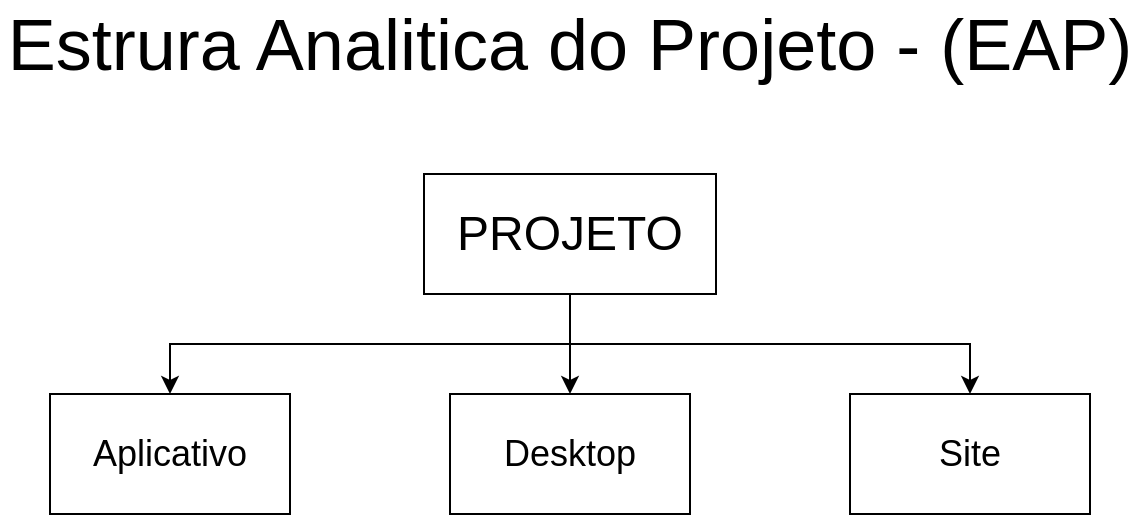 <mxfile version="24.7.14">
  <diagram name="Página-1" id="abJAQa0zbJsf09PqhtKi">
    <mxGraphModel dx="1290" dy="557" grid="1" gridSize="10" guides="1" tooltips="1" connect="1" arrows="1" fold="1" page="1" pageScale="1" pageWidth="827" pageHeight="1169" math="0" shadow="0">
      <root>
        <mxCell id="0" />
        <mxCell id="1" parent="0" />
        <mxCell id="xKaJrzAjjyIe3hL2cJAd-5" style="edgeStyle=orthogonalEdgeStyle;rounded=0;orthogonalLoop=1;jettySize=auto;html=1;exitX=0.5;exitY=1;exitDx=0;exitDy=0;entryX=0.5;entryY=0;entryDx=0;entryDy=0;" edge="1" parent="1" source="xKaJrzAjjyIe3hL2cJAd-1" target="xKaJrzAjjyIe3hL2cJAd-2">
          <mxGeometry relative="1" as="geometry" />
        </mxCell>
        <mxCell id="xKaJrzAjjyIe3hL2cJAd-6" style="edgeStyle=orthogonalEdgeStyle;rounded=0;orthogonalLoop=1;jettySize=auto;html=1;exitX=0.5;exitY=1;exitDx=0;exitDy=0;entryX=0.5;entryY=0;entryDx=0;entryDy=0;" edge="1" parent="1" source="xKaJrzAjjyIe3hL2cJAd-1" target="xKaJrzAjjyIe3hL2cJAd-3">
          <mxGeometry relative="1" as="geometry" />
        </mxCell>
        <mxCell id="xKaJrzAjjyIe3hL2cJAd-7" style="edgeStyle=orthogonalEdgeStyle;rounded=0;orthogonalLoop=1;jettySize=auto;html=1;exitX=0.5;exitY=1;exitDx=0;exitDy=0;entryX=0.5;entryY=0;entryDx=0;entryDy=0;" edge="1" parent="1" source="xKaJrzAjjyIe3hL2cJAd-1" target="xKaJrzAjjyIe3hL2cJAd-4">
          <mxGeometry relative="1" as="geometry" />
        </mxCell>
        <mxCell id="xKaJrzAjjyIe3hL2cJAd-1" value="&lt;font style=&quot;font-size: 24px;&quot;&gt;PROJETO&lt;/font&gt;" style="rounded=0;whiteSpace=wrap;html=1;" vertex="1" parent="1">
          <mxGeometry x="349" y="130" width="146" height="60" as="geometry" />
        </mxCell>
        <mxCell id="xKaJrzAjjyIe3hL2cJAd-2" value="&lt;font style=&quot;font-size: 18px;&quot;&gt;Aplicativo&lt;/font&gt;" style="rounded=0;whiteSpace=wrap;html=1;" vertex="1" parent="1">
          <mxGeometry x="162" y="240" width="120" height="60" as="geometry" />
        </mxCell>
        <mxCell id="xKaJrzAjjyIe3hL2cJAd-3" value="&lt;font style=&quot;font-size: 18px;&quot;&gt;Desktop&lt;/font&gt;" style="rounded=0;whiteSpace=wrap;html=1;" vertex="1" parent="1">
          <mxGeometry x="362" y="240" width="120" height="60" as="geometry" />
        </mxCell>
        <mxCell id="xKaJrzAjjyIe3hL2cJAd-4" value="&lt;span style=&quot;font-size: 18px;&quot;&gt;Site&lt;/span&gt;" style="rounded=0;whiteSpace=wrap;html=1;" vertex="1" parent="1">
          <mxGeometry x="562" y="240" width="120" height="60" as="geometry" />
        </mxCell>
        <mxCell id="xKaJrzAjjyIe3hL2cJAd-8" value="&lt;font style=&quot;font-size: 36px;&quot;&gt;Estrura Analitica do Projeto - (EAP)&lt;/font&gt;" style="text;html=1;align=center;verticalAlign=middle;whiteSpace=wrap;rounded=0;" vertex="1" parent="1">
          <mxGeometry x="137" y="50" width="570" height="30" as="geometry" />
        </mxCell>
      </root>
    </mxGraphModel>
  </diagram>
</mxfile>

